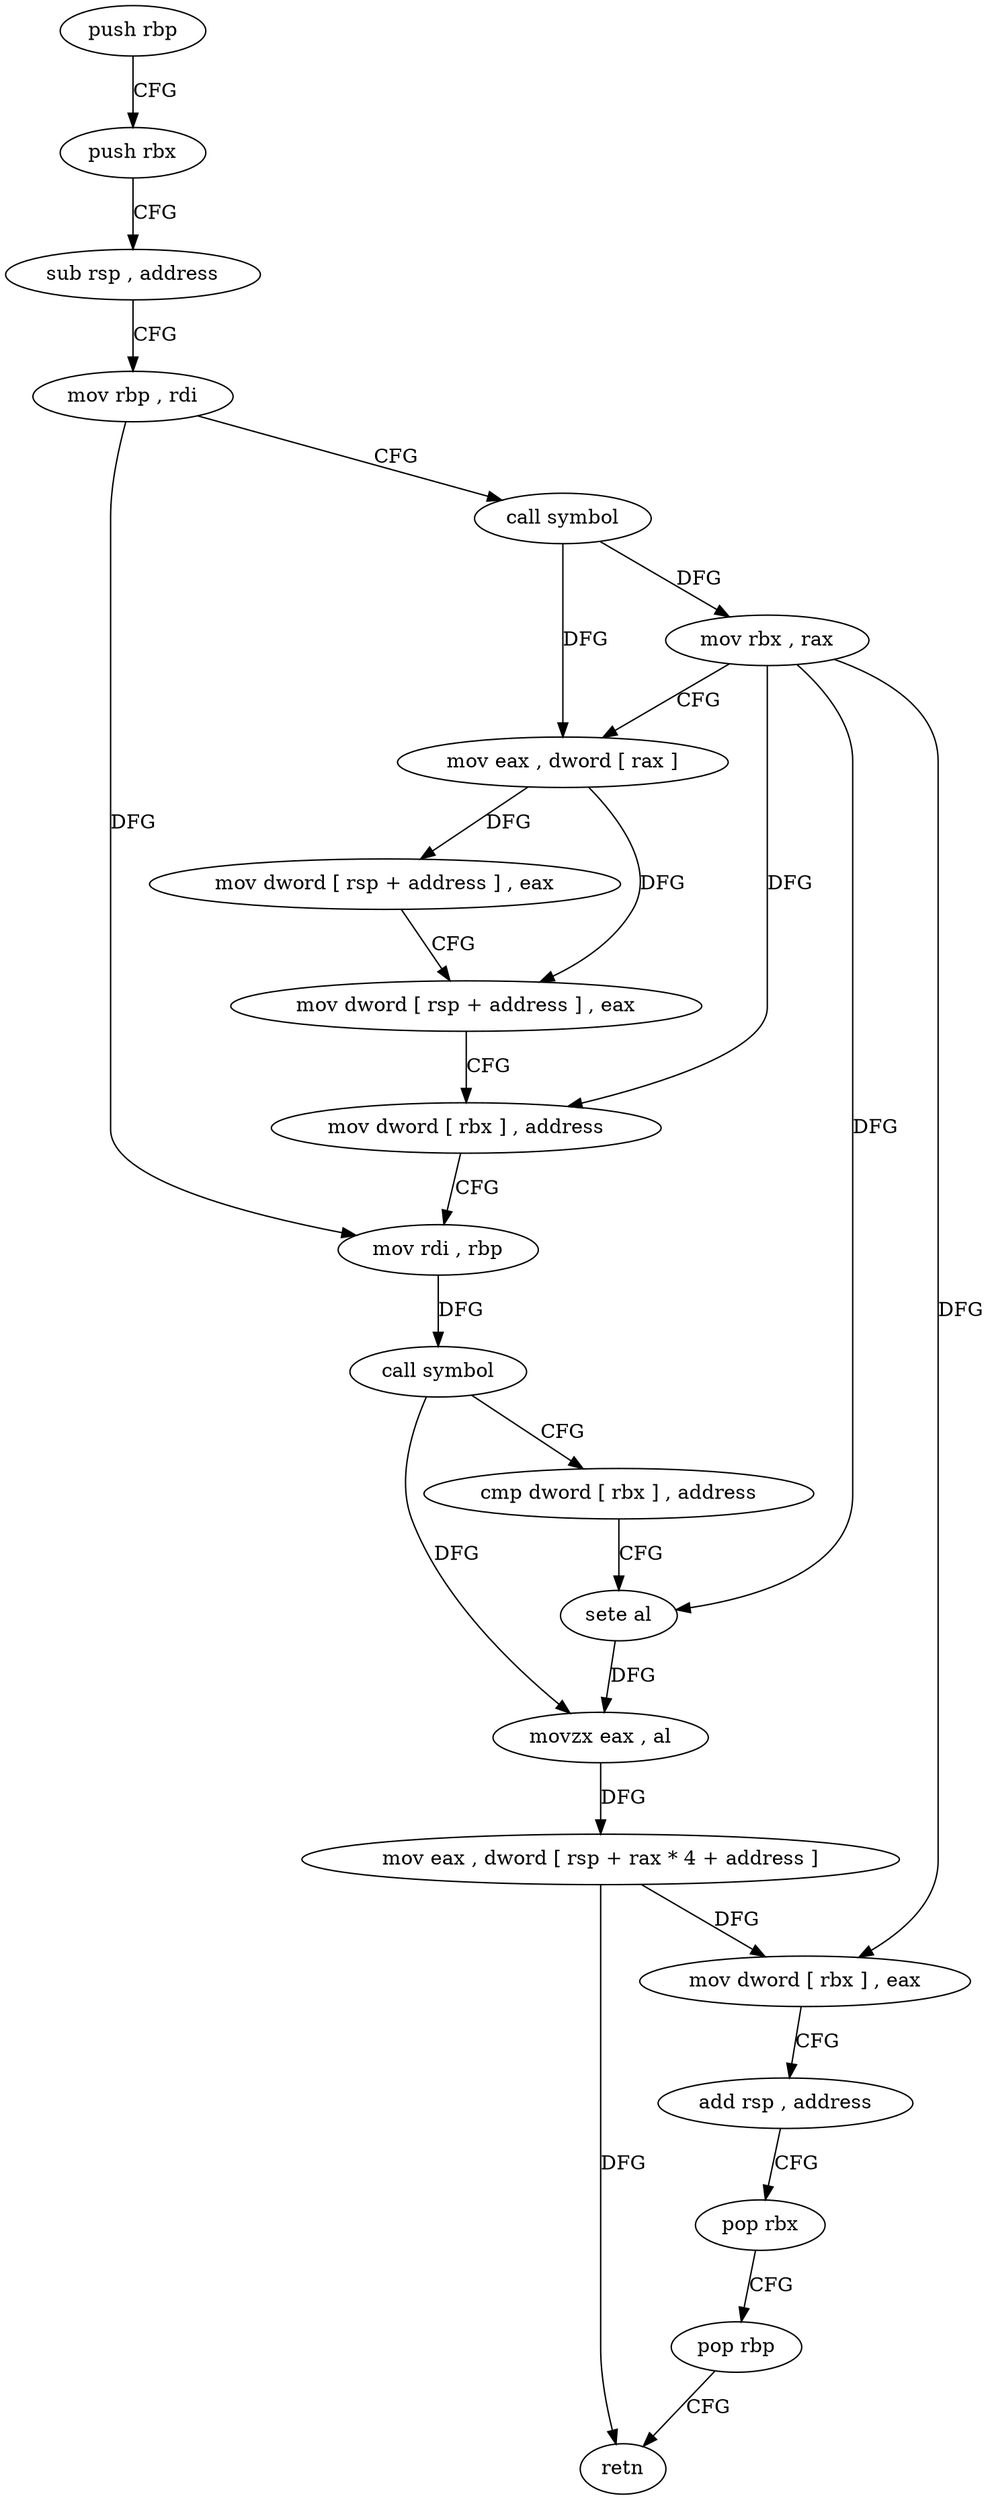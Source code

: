 digraph "func" {
"4267156" [label = "push rbp" ]
"4267157" [label = "push rbx" ]
"4267158" [label = "sub rsp , address" ]
"4267162" [label = "mov rbp , rdi" ]
"4267165" [label = "call symbol" ]
"4267170" [label = "mov rbx , rax" ]
"4267173" [label = "mov eax , dword [ rax ]" ]
"4267175" [label = "mov dword [ rsp + address ] , eax" ]
"4267179" [label = "mov dword [ rsp + address ] , eax" ]
"4267183" [label = "mov dword [ rbx ] , address" ]
"4267189" [label = "mov rdi , rbp" ]
"4267192" [label = "call symbol" ]
"4267197" [label = "cmp dword [ rbx ] , address" ]
"4267200" [label = "sete al" ]
"4267203" [label = "movzx eax , al" ]
"4267206" [label = "mov eax , dword [ rsp + rax * 4 + address ]" ]
"4267210" [label = "mov dword [ rbx ] , eax" ]
"4267212" [label = "add rsp , address" ]
"4267216" [label = "pop rbx" ]
"4267217" [label = "pop rbp" ]
"4267218" [label = "retn" ]
"4267156" -> "4267157" [ label = "CFG" ]
"4267157" -> "4267158" [ label = "CFG" ]
"4267158" -> "4267162" [ label = "CFG" ]
"4267162" -> "4267165" [ label = "CFG" ]
"4267162" -> "4267189" [ label = "DFG" ]
"4267165" -> "4267170" [ label = "DFG" ]
"4267165" -> "4267173" [ label = "DFG" ]
"4267170" -> "4267173" [ label = "CFG" ]
"4267170" -> "4267183" [ label = "DFG" ]
"4267170" -> "4267200" [ label = "DFG" ]
"4267170" -> "4267210" [ label = "DFG" ]
"4267173" -> "4267175" [ label = "DFG" ]
"4267173" -> "4267179" [ label = "DFG" ]
"4267175" -> "4267179" [ label = "CFG" ]
"4267179" -> "4267183" [ label = "CFG" ]
"4267183" -> "4267189" [ label = "CFG" ]
"4267189" -> "4267192" [ label = "DFG" ]
"4267192" -> "4267197" [ label = "CFG" ]
"4267192" -> "4267203" [ label = "DFG" ]
"4267197" -> "4267200" [ label = "CFG" ]
"4267200" -> "4267203" [ label = "DFG" ]
"4267203" -> "4267206" [ label = "DFG" ]
"4267206" -> "4267210" [ label = "DFG" ]
"4267206" -> "4267218" [ label = "DFG" ]
"4267210" -> "4267212" [ label = "CFG" ]
"4267212" -> "4267216" [ label = "CFG" ]
"4267216" -> "4267217" [ label = "CFG" ]
"4267217" -> "4267218" [ label = "CFG" ]
}
